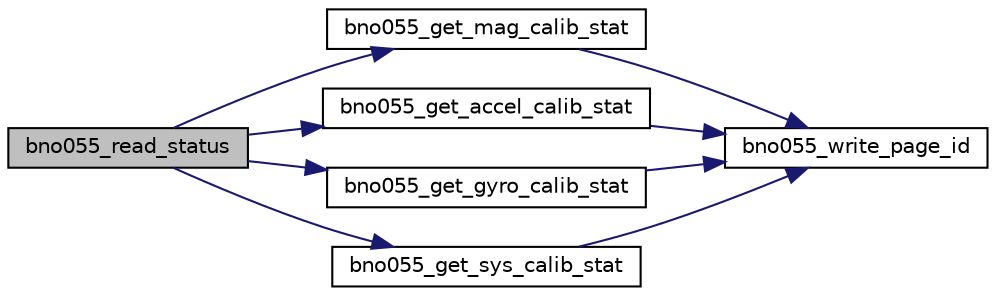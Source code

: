 digraph "bno055_read_status"
{
  edge [fontname="Helvetica",fontsize="10",labelfontname="Helvetica",labelfontsize="10"];
  node [fontname="Helvetica",fontsize="10",shape=record];
  rankdir="LR";
  Node1 [label="bno055_read_status",height=0.2,width=0.4,color="black", fillcolor="grey75", style="filled", fontcolor="black"];
  Node1 -> Node2 [color="midnightblue",fontsize="10",style="solid",fontname="Helvetica"];
  Node2 [label="bno055_get_mag_calib_stat",height=0.2,width=0.4,color="black", fillcolor="white", style="filled",URL="$bno055_8h.html#a11cc7afba5d9f406d9bd0575a6daeb54",tooltip="This API used to read mag calibration status from register from 0x35 bit 0 and 1. ..."];
  Node2 -> Node3 [color="midnightblue",fontsize="10",style="solid",fontname="Helvetica"];
  Node3 [label="bno055_write_page_id",height=0.2,width=0.4,color="black", fillcolor="white", style="filled",URL="$bno055_8h.html#aba65b8682ba0645b5b9ab0ea64eb4c7e",tooltip="This API used to write the page id register 0x07. "];
  Node1 -> Node4 [color="midnightblue",fontsize="10",style="solid",fontname="Helvetica"];
  Node4 [label="bno055_get_accel_calib_stat",height=0.2,width=0.4,color="black", fillcolor="white", style="filled",URL="$bno055_8h.html#a0fec4cbba6642e732b01b0764cf089ef",tooltip="This API used to read accel calibration status from register from 0x35 bit 2 and 3. "];
  Node4 -> Node3 [color="midnightblue",fontsize="10",style="solid",fontname="Helvetica"];
  Node1 -> Node5 [color="midnightblue",fontsize="10",style="solid",fontname="Helvetica"];
  Node5 [label="bno055_get_gyro_calib_stat",height=0.2,width=0.4,color="black", fillcolor="white", style="filled",URL="$bno055_8h.html#a72beb4f923f856f94a5f5d8f453adfcb",tooltip="This API used to read gyro calibration status from register from 0x35 bit 4 and 5. "];
  Node5 -> Node3 [color="midnightblue",fontsize="10",style="solid",fontname="Helvetica"];
  Node1 -> Node6 [color="midnightblue",fontsize="10",style="solid",fontname="Helvetica"];
  Node6 [label="bno055_get_sys_calib_stat",height=0.2,width=0.4,color="black", fillcolor="white", style="filled",URL="$bno055_8h.html#aefd7733d04e37f0c6fe13c1d03334f02",tooltip="This API used to read system calibration status from register from 0x35 bit 6 and 7..."];
  Node6 -> Node3 [color="midnightblue",fontsize="10",style="solid",fontname="Helvetica"];
}
